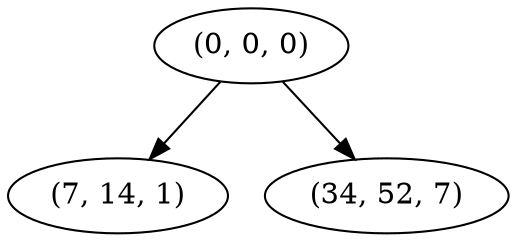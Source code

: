 digraph tree {
    "(0, 0, 0)";
    "(7, 14, 1)";
    "(34, 52, 7)";
    "(0, 0, 0)" -> "(7, 14, 1)";
    "(0, 0, 0)" -> "(34, 52, 7)";
}

